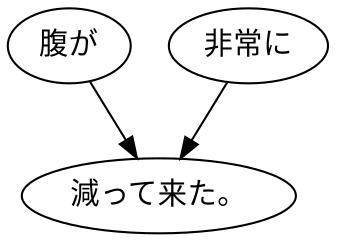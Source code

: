 digraph graph36 {
	node0 [label="腹が"];
	node1 [label="非常に"];
	node2 [label="減って来た。"];
	node0 -> node2;
	node1 -> node2;
}
